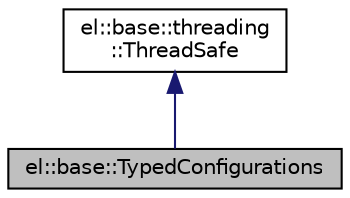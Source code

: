 digraph "el::base::TypedConfigurations"
{
  edge [fontname="Helvetica",fontsize="10",labelfontname="Helvetica",labelfontsize="10"];
  node [fontname="Helvetica",fontsize="10",shape=record];
  Node1 [label="el::base::TypedConfigurations",height=0.2,width=0.4,color="black", fillcolor="grey75", style="filled" fontcolor="black"];
  Node2 -> Node1 [dir="back",color="midnightblue",fontsize="10",style="solid",fontname="Helvetica"];
  Node2 [label="el::base::threading\l::ThreadSafe",height=0.2,width=0.4,color="black", fillcolor="white", style="filled",URL="$classel_1_1base_1_1threading_1_1_thread_safe.html",tooltip="Base of thread safe class, this class is inheritable-only. "];
}
